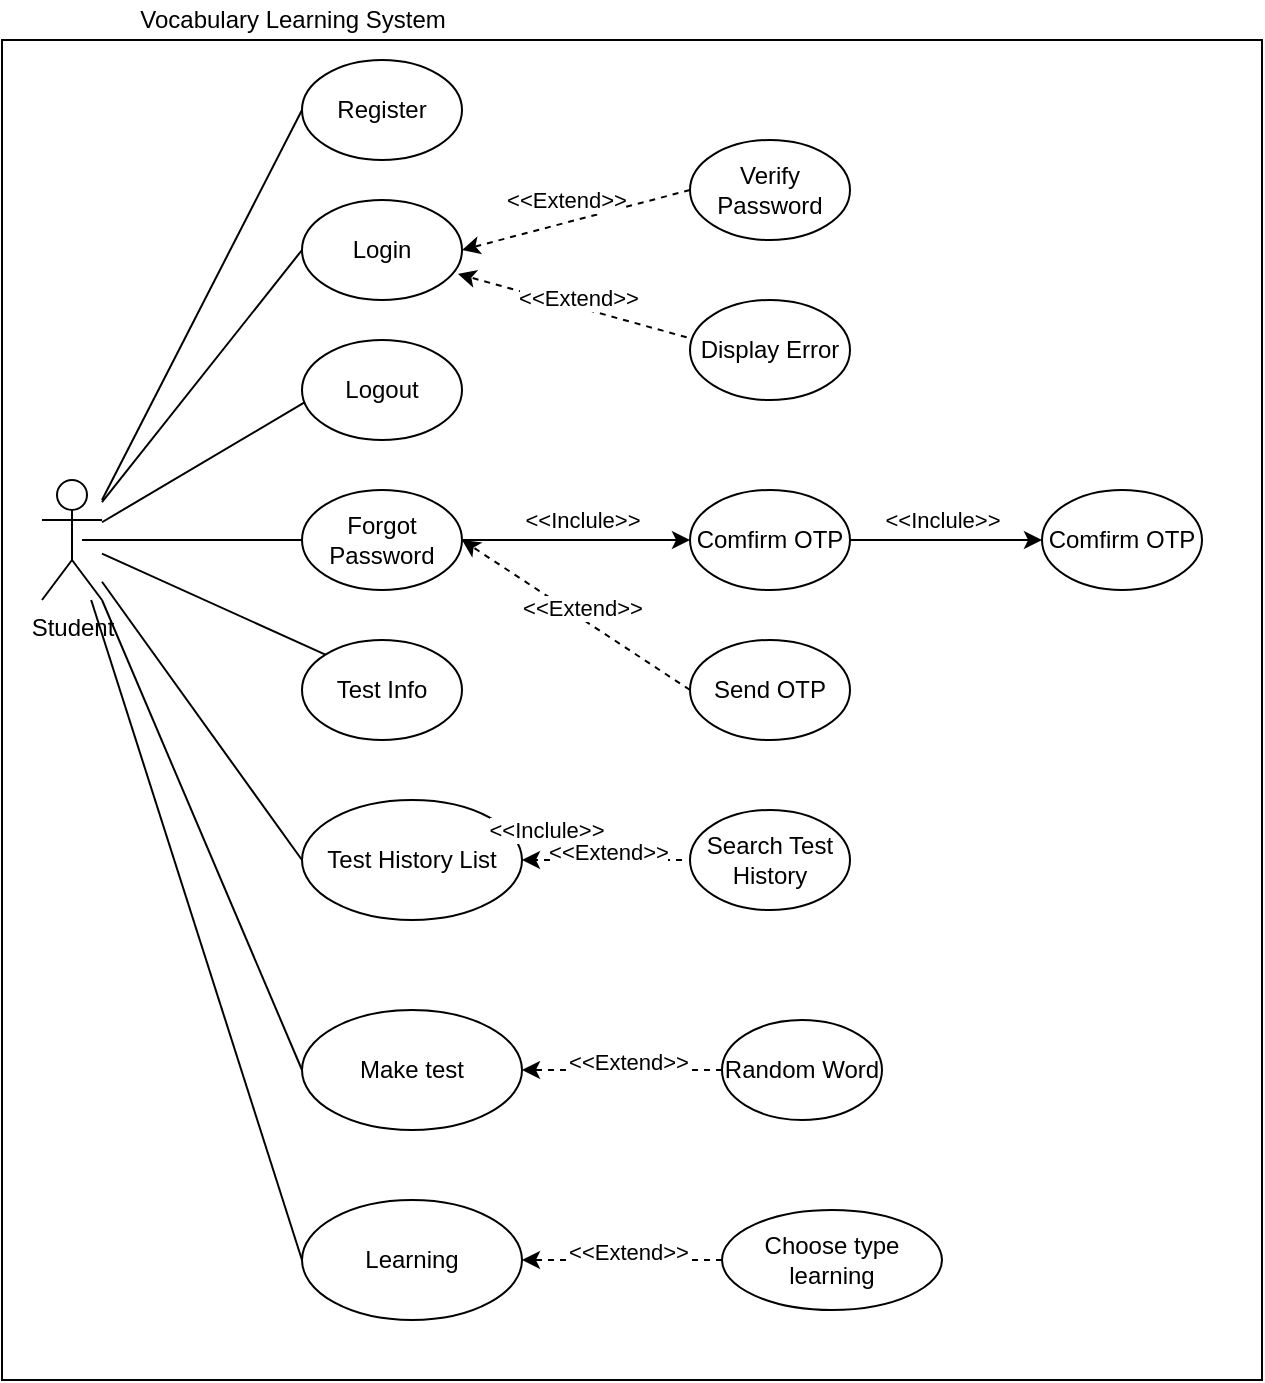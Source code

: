 <mxfile version="14.7.3" type="device"><diagram id="FXX_-AGY-AfLDmhbT9XP" name="Page-1"><mxGraphModel dx="866" dy="490" grid="1" gridSize="10" guides="1" tooltips="1" connect="1" arrows="1" fold="1" page="1" pageScale="1" pageWidth="827" pageHeight="1169" math="0" shadow="0"><root><mxCell id="0"/><mxCell id="1" parent="0"/><mxCell id="rSYf3pWY8b_PuMRAVWaf-1" value="" style="rounded=0;whiteSpace=wrap;html=1;" parent="1" vertex="1"><mxGeometry x="70" y="40" width="630" height="670" as="geometry"/></mxCell><mxCell id="9kgRd5EOLIVtvv1XPdeN-1" value="Student" style="shape=umlActor;verticalLabelPosition=bottom;verticalAlign=top;html=1;outlineConnect=0;" parent="1" vertex="1"><mxGeometry x="90" y="260" width="30" height="60" as="geometry"/></mxCell><mxCell id="9kgRd5EOLIVtvv1XPdeN-4" value="Login" style="ellipse;whiteSpace=wrap;html=1;" parent="1" vertex="1"><mxGeometry x="220" y="120" width="80" height="50" as="geometry"/></mxCell><mxCell id="9kgRd5EOLIVtvv1XPdeN-5" value="" style="endArrow=none;html=1;entryX=0;entryY=0.5;entryDx=0;entryDy=0;" parent="1" source="9kgRd5EOLIVtvv1XPdeN-1" target="9kgRd5EOLIVtvv1XPdeN-4" edge="1"><mxGeometry width="50" height="50" relative="1" as="geometry"><mxPoint x="290" y="330" as="sourcePoint"/><mxPoint x="340" y="280" as="targetPoint"/></mxGeometry></mxCell><mxCell id="9kgRd5EOLIVtvv1XPdeN-7" value="Verify&lt;br&gt;Password" style="ellipse;whiteSpace=wrap;html=1;" parent="1" vertex="1"><mxGeometry x="414" y="90" width="80" height="50" as="geometry"/></mxCell><mxCell id="9kgRd5EOLIVtvv1XPdeN-10" value="Display Error" style="ellipse;whiteSpace=wrap;html=1;" parent="1" vertex="1"><mxGeometry x="414" y="170" width="80" height="50" as="geometry"/></mxCell><mxCell id="9kgRd5EOLIVtvv1XPdeN-12" value="" style="endArrow=classic;html=1;dashed=1;exitX=-0.021;exitY=0.373;exitDx=0;exitDy=0;exitPerimeter=0;entryX=0.975;entryY=0.74;entryDx=0;entryDy=0;entryPerimeter=0;" parent="1" source="9kgRd5EOLIVtvv1XPdeN-10" target="9kgRd5EOLIVtvv1XPdeN-4" edge="1"><mxGeometry relative="1" as="geometry"><mxPoint x="180" y="290" as="sourcePoint"/><mxPoint x="290" y="180" as="targetPoint"/></mxGeometry></mxCell><mxCell id="9kgRd5EOLIVtvv1XPdeN-13" value="&amp;lt;&amp;lt;Extend&amp;gt;&amp;gt;" style="edgeLabel;resizable=0;html=1;align=center;verticalAlign=middle;" parent="9kgRd5EOLIVtvv1XPdeN-12" connectable="0" vertex="1"><mxGeometry relative="1" as="geometry"><mxPoint x="3" y="-4" as="offset"/></mxGeometry></mxCell><mxCell id="rSYf3pWY8b_PuMRAVWaf-11" value="&amp;lt;&amp;lt;Inclule&amp;gt;&amp;gt;" style="edgeLabel;resizable=0;html=1;align=center;verticalAlign=middle;" parent="9kgRd5EOLIVtvv1XPdeN-12" connectable="0" vertex="1"><mxGeometry relative="1" as="geometry"><mxPoint x="5" y="107" as="offset"/></mxGeometry></mxCell><mxCell id="rSYf3pWY8b_PuMRAVWaf-18" value="&amp;lt;&amp;lt;Inclule&amp;gt;&amp;gt;" style="edgeLabel;resizable=0;html=1;align=center;verticalAlign=middle;" parent="9kgRd5EOLIVtvv1XPdeN-12" connectable="0" vertex="1"><mxGeometry relative="1" as="geometry"><mxPoint x="185" y="107" as="offset"/></mxGeometry></mxCell><mxCell id="9kgRd5EOLIVtvv1XPdeN-14" value="Register" style="ellipse;whiteSpace=wrap;html=1;" parent="1" vertex="1"><mxGeometry x="220" y="50" width="80" height="50" as="geometry"/></mxCell><mxCell id="9kgRd5EOLIVtvv1XPdeN-18" value="Logout" style="ellipse;whiteSpace=wrap;html=1;" parent="1" vertex="1"><mxGeometry x="220" y="190" width="80" height="50" as="geometry"/></mxCell><mxCell id="9kgRd5EOLIVtvv1XPdeN-20" value="" style="endArrow=none;html=1;entryX=0.013;entryY=0.627;entryDx=0;entryDy=0;entryPerimeter=0;" parent="1" source="9kgRd5EOLIVtvv1XPdeN-1" target="9kgRd5EOLIVtvv1XPdeN-18" edge="1"><mxGeometry width="50" height="50" relative="1" as="geometry"><mxPoint x="300" y="210" as="sourcePoint"/><mxPoint x="350" y="160" as="targetPoint"/></mxGeometry></mxCell><mxCell id="9kgRd5EOLIVtvv1XPdeN-25" value="" style="endArrow=none;html=1;entryX=0;entryY=0.5;entryDx=0;entryDy=0;" parent="1" source="9kgRd5EOLIVtvv1XPdeN-1" target="hut59rVJSYEp3Dbt4bMN-1" edge="1"><mxGeometry width="50" height="50" relative="1" as="geometry"><mxPoint x="300" y="530" as="sourcePoint"/><mxPoint x="220" y="385" as="targetPoint"/></mxGeometry></mxCell><mxCell id="9kgRd5EOLIVtvv1XPdeN-30" value="" style="endArrow=none;html=1;entryX=0;entryY=0.5;entryDx=0;entryDy=0;exitX=1;exitY=1;exitDx=0;exitDy=0;exitPerimeter=0;" parent="1" source="9kgRd5EOLIVtvv1XPdeN-1" edge="1"><mxGeometry width="50" height="50" relative="1" as="geometry"><mxPoint x="118" y="330" as="sourcePoint"/><mxPoint x="220" y="555" as="targetPoint"/></mxGeometry></mxCell><mxCell id="sBSZFEdeMhtkwalqf_uc-1" value="" style="endArrow=none;html=1;entryX=0;entryY=0.5;entryDx=0;entryDy=0;" parent="1" target="9kgRd5EOLIVtvv1XPdeN-14" edge="1"><mxGeometry width="50" height="50" relative="1" as="geometry"><mxPoint x="120" y="270" as="sourcePoint"/><mxPoint x="440" y="230" as="targetPoint"/></mxGeometry></mxCell><mxCell id="sBSZFEdeMhtkwalqf_uc-2" value="" style="endArrow=classic;html=1;dashed=1;exitX=0;exitY=0.5;exitDx=0;exitDy=0;entryX=1;entryY=0.5;entryDx=0;entryDy=0;" parent="1" source="9kgRd5EOLIVtvv1XPdeN-7" target="9kgRd5EOLIVtvv1XPdeN-4" edge="1"><mxGeometry relative="1" as="geometry"><mxPoint x="398.32" y="258.65" as="sourcePoint"/><mxPoint x="295.04" y="208.65" as="targetPoint"/></mxGeometry></mxCell><mxCell id="sBSZFEdeMhtkwalqf_uc-3" value="&amp;lt;&amp;lt;Extend&amp;gt;&amp;gt;" style="edgeLabel;resizable=0;html=1;align=center;verticalAlign=middle;" parent="sBSZFEdeMhtkwalqf_uc-2" connectable="0" vertex="1"><mxGeometry relative="1" as="geometry"><mxPoint x="-5" y="-10" as="offset"/></mxGeometry></mxCell><mxCell id="hut59rVJSYEp3Dbt4bMN-1" value="Test History List" style="ellipse;whiteSpace=wrap;html=1;" parent="1" vertex="1"><mxGeometry x="220" y="420" width="110" height="60" as="geometry"/></mxCell><mxCell id="hut59rVJSYEp3Dbt4bMN-2" value="Make test" style="ellipse;whiteSpace=wrap;html=1;" parent="1" vertex="1"><mxGeometry x="220" y="525" width="110" height="60" as="geometry"/></mxCell><mxCell id="hut59rVJSYEp3Dbt4bMN-3" value="Test Info" style="ellipse;whiteSpace=wrap;html=1;" parent="1" vertex="1"><mxGeometry x="220" y="340" width="80" height="50" as="geometry"/></mxCell><mxCell id="hut59rVJSYEp3Dbt4bMN-8" value="" style="endArrow=none;html=1;entryX=0;entryY=0;entryDx=0;entryDy=0;" parent="1" source="9kgRd5EOLIVtvv1XPdeN-1" target="hut59rVJSYEp3Dbt4bMN-3" edge="1"><mxGeometry width="50" height="50" relative="1" as="geometry"><mxPoint x="390" y="510" as="sourcePoint"/><mxPoint x="440" y="460" as="targetPoint"/></mxGeometry></mxCell><mxCell id="lwjS4i8MrvWnZYd8ndyC-1" value="" style="endArrow=classic;html=1;dashed=1;entryX=1;entryY=0.5;entryDx=0;entryDy=0;" parent="1" target="hut59rVJSYEp3Dbt4bMN-1" edge="1"><mxGeometry relative="1" as="geometry"><mxPoint x="410" y="450" as="sourcePoint"/><mxPoint x="308" y="197" as="targetPoint"/></mxGeometry></mxCell><mxCell id="lwjS4i8MrvWnZYd8ndyC-2" value="&amp;lt;&amp;lt;Extend&amp;gt;&amp;gt;" style="edgeLabel;resizable=0;html=1;align=center;verticalAlign=middle;" parent="lwjS4i8MrvWnZYd8ndyC-1" connectable="0" vertex="1"><mxGeometry relative="1" as="geometry"><mxPoint x="3" y="-4" as="offset"/></mxGeometry></mxCell><mxCell id="lwjS4i8MrvWnZYd8ndyC-3" value="Search Test History" style="ellipse;whiteSpace=wrap;html=1;" parent="1" vertex="1"><mxGeometry x="414" y="425" width="80" height="50" as="geometry"/></mxCell><mxCell id="lwjS4i8MrvWnZYd8ndyC-6" value="" style="endArrow=classic;html=1;dashed=1;entryX=1;entryY=0.5;entryDx=0;entryDy=0;exitX=0;exitY=0.5;exitDx=0;exitDy=0;" parent="1" source="lwjS4i8MrvWnZYd8ndyC-8" target="hut59rVJSYEp3Dbt4bMN-2" edge="1"><mxGeometry relative="1" as="geometry"><mxPoint x="410" y="555" as="sourcePoint"/><mxPoint x="340" y="460" as="targetPoint"/></mxGeometry></mxCell><mxCell id="lwjS4i8MrvWnZYd8ndyC-7" value="&amp;lt;&amp;lt;Extend&amp;gt;&amp;gt;" style="edgeLabel;resizable=0;html=1;align=center;verticalAlign=middle;" parent="lwjS4i8MrvWnZYd8ndyC-6" connectable="0" vertex="1"><mxGeometry relative="1" as="geometry"><mxPoint x="3" y="-4" as="offset"/></mxGeometry></mxCell><mxCell id="lwjS4i8MrvWnZYd8ndyC-8" value="Random Word" style="ellipse;whiteSpace=wrap;html=1;" parent="1" vertex="1"><mxGeometry x="430" y="530" width="80" height="50" as="geometry"/></mxCell><mxCell id="lwjS4i8MrvWnZYd8ndyC-9" value="Learning" style="ellipse;whiteSpace=wrap;html=1;" parent="1" vertex="1"><mxGeometry x="220" y="620" width="110" height="60" as="geometry"/></mxCell><mxCell id="lwjS4i8MrvWnZYd8ndyC-10" value="" style="endArrow=none;html=1;exitX=0;exitY=0.5;exitDx=0;exitDy=0;" parent="1" source="lwjS4i8MrvWnZYd8ndyC-9" target="9kgRd5EOLIVtvv1XPdeN-1" edge="1"><mxGeometry width="50" height="50" relative="1" as="geometry"><mxPoint x="390" y="520" as="sourcePoint"/><mxPoint x="100" y="340" as="targetPoint"/></mxGeometry></mxCell><mxCell id="lwjS4i8MrvWnZYd8ndyC-11" value="Choose type learning" style="ellipse;whiteSpace=wrap;html=1;" parent="1" vertex="1"><mxGeometry x="430" y="625" width="110" height="50" as="geometry"/></mxCell><mxCell id="lwjS4i8MrvWnZYd8ndyC-12" value="" style="endArrow=classic;html=1;dashed=1;entryX=1;entryY=0.5;entryDx=0;entryDy=0;exitX=0;exitY=0.5;exitDx=0;exitDy=0;" parent="1" source="lwjS4i8MrvWnZYd8ndyC-11" target="lwjS4i8MrvWnZYd8ndyC-9" edge="1"><mxGeometry relative="1" as="geometry"><mxPoint x="440" y="565" as="sourcePoint"/><mxPoint x="340" y="565" as="targetPoint"/></mxGeometry></mxCell><mxCell id="lwjS4i8MrvWnZYd8ndyC-13" value="&amp;lt;&amp;lt;Extend&amp;gt;&amp;gt;" style="edgeLabel;resizable=0;html=1;align=center;verticalAlign=middle;" parent="lwjS4i8MrvWnZYd8ndyC-12" connectable="0" vertex="1"><mxGeometry relative="1" as="geometry"><mxPoint x="3" y="-4" as="offset"/></mxGeometry></mxCell><mxCell id="lwjS4i8MrvWnZYd8ndyC-14" style="edgeStyle=orthogonalEdgeStyle;rounded=0;orthogonalLoop=1;jettySize=auto;html=1;exitX=0.5;exitY=1;exitDx=0;exitDy=0;" parent="1" source="lwjS4i8MrvWnZYd8ndyC-11" target="lwjS4i8MrvWnZYd8ndyC-11" edge="1"><mxGeometry relative="1" as="geometry"/></mxCell><mxCell id="rSYf3pWY8b_PuMRAVWaf-10" style="edgeStyle=orthogonalEdgeStyle;rounded=0;orthogonalLoop=1;jettySize=auto;html=1;" parent="1" source="rSYf3pWY8b_PuMRAVWaf-4" target="rSYf3pWY8b_PuMRAVWaf-6" edge="1"><mxGeometry relative="1" as="geometry"/></mxCell><mxCell id="rSYf3pWY8b_PuMRAVWaf-4" value="Forgot Password" style="ellipse;whiteSpace=wrap;html=1;" parent="1" vertex="1"><mxGeometry x="220" y="265" width="80" height="50" as="geometry"/></mxCell><mxCell id="rSYf3pWY8b_PuMRAVWaf-5" value="" style="endArrow=none;html=1;" parent="1" target="rSYf3pWY8b_PuMRAVWaf-4" edge="1"><mxGeometry width="50" height="50" relative="1" as="geometry"><mxPoint x="110" y="290" as="sourcePoint"/><mxPoint x="231.04" y="231.35" as="targetPoint"/></mxGeometry></mxCell><mxCell id="rSYf3pWY8b_PuMRAVWaf-17" style="edgeStyle=orthogonalEdgeStyle;rounded=0;orthogonalLoop=1;jettySize=auto;html=1;entryX=0;entryY=0.5;entryDx=0;entryDy=0;" parent="1" source="rSYf3pWY8b_PuMRAVWaf-6" target="rSYf3pWY8b_PuMRAVWaf-16" edge="1"><mxGeometry relative="1" as="geometry"/></mxCell><mxCell id="rSYf3pWY8b_PuMRAVWaf-6" value="Comfirm OTP" style="ellipse;whiteSpace=wrap;html=1;" parent="1" vertex="1"><mxGeometry x="414" y="265" width="80" height="50" as="geometry"/></mxCell><mxCell id="rSYf3pWY8b_PuMRAVWaf-12" value="Send OTP" style="ellipse;whiteSpace=wrap;html=1;" parent="1" vertex="1"><mxGeometry x="414" y="340" width="80" height="50" as="geometry"/></mxCell><mxCell id="rSYf3pWY8b_PuMRAVWaf-13" value="" style="endArrow=classic;html=1;dashed=1;exitX=0;exitY=0.5;exitDx=0;exitDy=0;" parent="1" source="rSYf3pWY8b_PuMRAVWaf-12" edge="1"><mxGeometry relative="1" as="geometry"><mxPoint x="422.32" y="198.65" as="sourcePoint"/><mxPoint x="300" y="290" as="targetPoint"/></mxGeometry></mxCell><mxCell id="rSYf3pWY8b_PuMRAVWaf-14" value="&amp;lt;&amp;lt;Extend&amp;gt;&amp;gt;" style="edgeLabel;resizable=0;html=1;align=center;verticalAlign=middle;" parent="rSYf3pWY8b_PuMRAVWaf-13" connectable="0" vertex="1"><mxGeometry relative="1" as="geometry"><mxPoint x="3" y="-4" as="offset"/></mxGeometry></mxCell><mxCell id="rSYf3pWY8b_PuMRAVWaf-15" value="&amp;lt;&amp;lt;Inclule&amp;gt;&amp;gt;" style="edgeLabel;resizable=0;html=1;align=center;verticalAlign=middle;" parent="rSYf3pWY8b_PuMRAVWaf-13" connectable="0" vertex="1"><mxGeometry relative="1" as="geometry"><mxPoint x="-15" y="107" as="offset"/></mxGeometry></mxCell><mxCell id="rSYf3pWY8b_PuMRAVWaf-16" value="Comfirm OTP" style="ellipse;whiteSpace=wrap;html=1;" parent="1" vertex="1"><mxGeometry x="590" y="265" width="80" height="50" as="geometry"/></mxCell><mxCell id="rSYf3pWY8b_PuMRAVWaf-19" value="Vocabulary Learning System" style="text;html=1;align=center;verticalAlign=middle;resizable=0;points=[];autosize=1;strokeColor=none;" parent="1" vertex="1"><mxGeometry x="130" y="20" width="170" height="20" as="geometry"/></mxCell></root></mxGraphModel></diagram></mxfile>